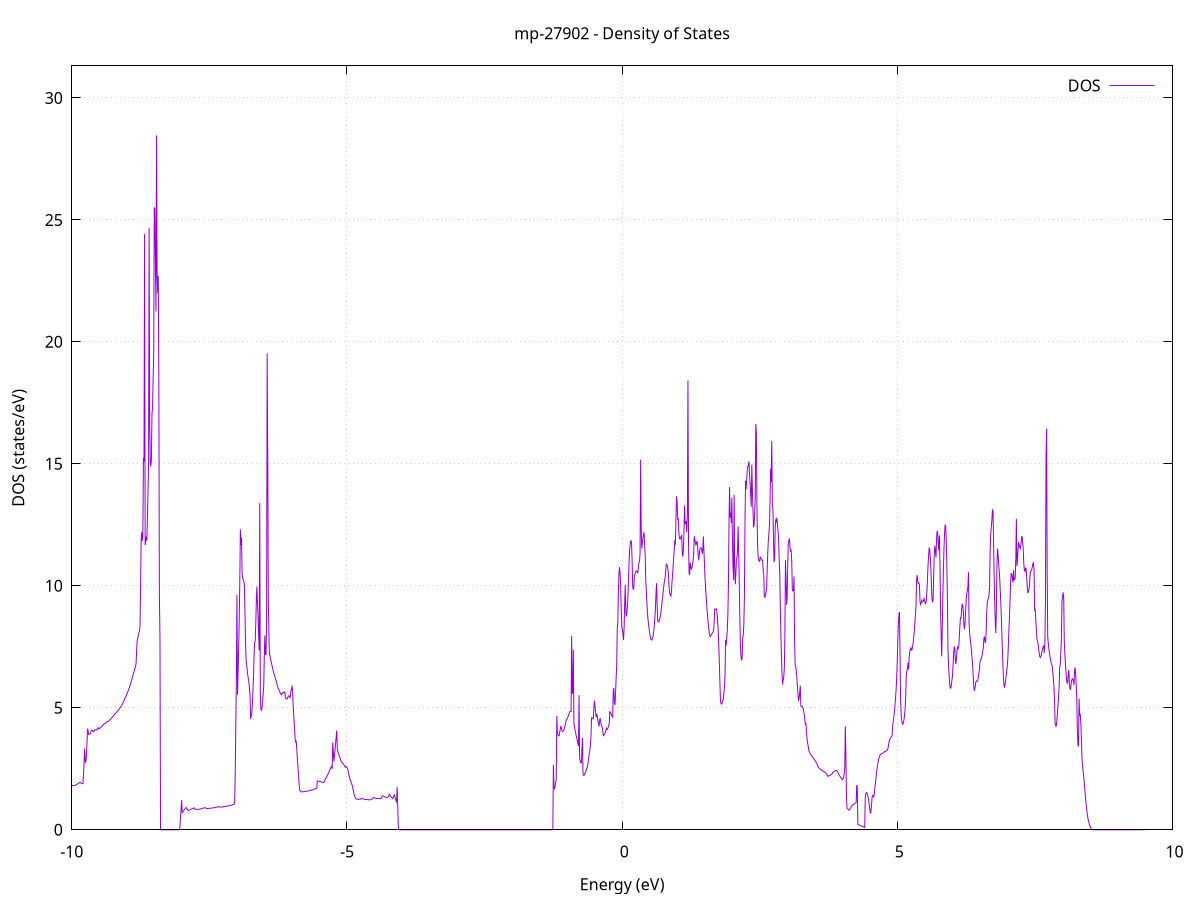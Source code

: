 set title 'mp-27902 - Density of States'
set xlabel 'Energy (eV)'
set ylabel 'DOS (states/eV)'
set grid
set xrange [-10:10]
set yrange [0:31.313]
set xzeroaxis lt -1
set terminal png size 800,600
set output 'mp-27902_dos_gnuplot.png'
plot '-' using 1:2 with lines title 'DOS'
-11.226100 0.000000
-11.215800 0.000000
-11.205400 0.000000
-11.195000 0.000000
-11.184700 0.000000
-11.174300 0.000000
-11.164000 0.000000
-11.153600 0.000000
-11.143200 0.000000
-11.132900 0.000000
-11.122500 0.000000
-11.112200 0.000000
-11.101800 0.000000
-11.091400 0.000000
-11.081100 0.000000
-11.070700 0.000000
-11.060400 0.000000
-11.050000 0.000000
-11.039600 0.000000
-11.029300 0.000000
-11.018900 0.000000
-11.008600 0.000000
-10.998200 0.000000
-10.987800 0.000000
-10.977500 0.000000
-10.967100 0.000000
-10.956800 0.000000
-10.946400 0.000000
-10.936000 0.000000
-10.925700 0.000000
-10.915300 0.000000
-10.905000 0.000000
-10.894600 0.000000
-10.884200 0.000000
-10.873900 0.000000
-10.863500 0.000000
-10.853200 0.000000
-10.842800 0.000000
-10.832400 0.000000
-10.822100 0.000000
-10.811700 0.000000
-10.801400 0.000000
-10.791000 0.000000
-10.780600 0.000000
-10.770300 0.000000
-10.759900 0.000000
-10.749600 0.000000
-10.739200 0.000000
-10.728800 0.000000
-10.718500 0.000000
-10.708100 0.000000
-10.697800 0.000000
-10.687400 0.000000
-10.677000 0.000000
-10.666700 0.000000
-10.656300 0.000000
-10.646000 0.000000
-10.635600 0.000000
-10.625200 0.000000
-10.614900 0.000000
-10.604500 0.000000
-10.594200 0.000000
-10.583800 0.000000
-10.573400 0.000000
-10.563100 0.000000
-10.552700 0.000000
-10.542400 0.000000
-10.532000 0.000000
-10.521600 0.000000
-10.511300 0.000000
-10.500900 0.000000
-10.490600 0.000000
-10.480200 0.000000
-10.469800 0.000000
-10.459500 0.000000
-10.449100 0.000000
-10.438800 0.000000
-10.428400 0.000000
-10.418000 0.000000
-10.407700 0.000000
-10.397300 0.000000
-10.387000 0.000000
-10.376600 0.000000
-10.366200 0.000000
-10.355900 0.000000
-10.345500 0.000000
-10.335200 0.000000
-10.324800 0.000000
-10.314400 0.000000
-10.304100 0.000000
-10.293700 0.000000
-10.283400 0.009000
-10.273000 0.409600
-10.262600 0.820700
-10.252300 1.566000
-10.241900 1.496900
-10.231600 1.945700
-10.221200 1.564400
-10.210800 1.635000
-10.200500 1.705500
-10.190100 1.776100
-10.179700 1.846600
-10.169400 1.884400
-10.159000 1.879300
-10.148700 1.852900
-10.138300 1.771900
-10.127900 1.741200
-10.117600 1.713500
-10.107200 1.729400
-10.096900 1.755600
-10.086500 1.781800
-10.076100 1.808000
-10.065800 1.834200
-10.055400 1.860400
-10.045100 1.886600
-10.034700 1.912900
-10.024300 1.864000
-10.014000 1.876200
-10.003600 1.814700
-9.993300 1.812900
-9.982900 1.811100
-9.972500 1.809200
-9.962200 1.807400
-9.951800 1.812400
-9.941500 1.818800
-9.931100 1.831500
-9.920700 1.846300
-9.910400 1.861100
-9.900000 1.875900
-9.889700 1.890600
-9.879300 1.905400
-9.868900 1.920200
-9.858600 1.935000
-9.848200 1.934800
-9.837900 1.930200
-9.827500 1.911100
-9.817100 1.894400
-9.806800 1.885500
-9.796400 1.893600
-9.786100 2.305800
-9.775700 2.817400
-9.765300 3.329600
-9.755000 2.753200
-9.744600 2.803400
-9.734300 3.018800
-9.723900 3.580900
-9.713500 4.145600
-9.703200 4.050100
-9.692800 3.906800
-9.682500 3.914500
-9.672100 3.922200
-9.661700 3.944600
-9.651400 4.016600
-9.641000 4.085400
-9.630700 4.078400
-9.620300 4.041300
-9.609900 4.017400
-9.599600 4.028100
-9.589200 4.064400
-9.578900 4.100700
-9.568500 4.093900
-9.558100 4.087200
-9.547800 4.110400
-9.537400 4.134300
-9.527100 4.160800
-9.516700 4.182100
-9.506300 4.134500
-9.496000 4.154100
-9.485600 4.173900
-9.475300 4.193700
-9.464900 4.213600
-9.454500 4.233600
-9.444200 4.261700
-9.433800 4.291300
-9.423500 4.321700
-9.413100 4.344500
-9.402700 4.355000
-9.392400 4.365500
-9.382000 4.385900
-9.371700 4.413000
-9.361300 4.433900
-9.350900 4.438500
-9.340600 4.441800
-9.330200 4.455000
-9.319900 4.477300
-9.309500 4.500800
-9.299100 4.525200
-9.288800 4.551300
-9.278400 4.577300
-9.268100 4.603300
-9.257700 4.629300
-9.247300 4.657200
-9.237000 4.687000
-9.226600 4.717500
-9.216300 4.739000
-9.205900 4.767400
-9.195500 4.795700
-9.185200 4.824100
-9.174800 4.852500
-9.164500 4.874900
-9.154100 4.905200
-9.143700 4.935500
-9.133400 4.965800
-9.123000 4.996100
-9.112600 5.028800
-9.102300 5.062900
-9.091900 5.097300
-9.081600 5.147300
-9.071200 5.189200
-9.060800 5.252900
-9.050500 5.302900
-9.040100 5.352800
-9.029800 5.401600
-9.019400 5.449800
-9.009000 5.504400
-8.998700 5.565700
-8.988300 5.624200
-8.978000 5.680400
-8.967600 5.738300
-8.957200 5.812500
-8.946900 5.885400
-8.936500 5.956500
-8.926200 6.035700
-8.915800 6.115400
-8.905400 6.195000
-8.895100 6.274700
-8.884700 6.358900
-8.874400 6.443400
-8.864000 6.527800
-8.853600 6.612300
-8.843300 6.701000
-8.832900 6.793500
-8.822600 7.293200
-8.812200 7.769200
-8.801800 7.836900
-8.791500 7.983600
-8.781100 8.070400
-8.770800 8.165500
-8.760400 8.331100
-8.750000 9.991200
-8.739700 11.857400
-8.729300 12.203200
-8.719000 11.844000
-8.708600 12.016100
-8.698200 15.240900
-8.687900 15.095700
-8.677500 24.425900
-8.667200 11.669300
-8.656800 11.831500
-8.646400 12.021000
-8.636100 11.856300
-8.625700 12.817000
-8.615400 13.823400
-8.605000 14.968400
-8.594600 24.678200
-8.584300 16.677100
-8.573900 15.069300
-8.563600 14.889100
-8.553200 15.202100
-8.542800 17.080800
-8.532500 17.257300
-8.522100 18.489900
-8.511800 19.453500
-8.501400 25.515400
-8.491000 25.431400
-8.480700 23.339000
-8.470300 21.246300
-8.460000 28.466200
-8.449600 22.792200
-8.439200 21.995000
-8.428900 22.690700
-8.418500 18.382800
-8.408200 9.642900
-8.397800 7.847300
-8.387400 0.000000
-8.377100 0.000000
-8.366700 0.000000
-8.356400 0.000000
-8.346000 0.000000
-8.335600 0.000000
-8.325300 0.000000
-8.314900 0.000000
-8.304600 0.000000
-8.294200 0.000000
-8.283800 0.000000
-8.273500 0.000000
-8.263100 0.000000
-8.252800 0.000000
-8.242400 0.000000
-8.232000 0.000000
-8.221700 0.000000
-8.211300 0.000000
-8.201000 0.000000
-8.190600 0.000000
-8.180200 0.000000
-8.169900 0.000000
-8.159500 0.000000
-8.149200 0.000000
-8.138800 0.000000
-8.128400 0.000000
-8.118100 0.000000
-8.107700 0.000000
-8.097400 0.000000
-8.087000 0.000000
-8.076600 0.000000
-8.066300 0.000000
-8.055900 0.000000
-8.045500 0.000000
-8.035200 0.122900
-8.024800 0.487600
-8.014500 0.852300
-8.004100 1.217100
-7.993700 0.706100
-7.983400 0.737000
-7.973000 0.767900
-7.962700 0.798800
-7.952300 0.829700
-7.941900 0.860600
-7.931600 0.891500
-7.921200 0.915700
-7.910900 0.879200
-7.900500 0.842600
-7.890100 0.806000
-7.879800 0.787700
-7.869400 0.799000
-7.859100 0.810400
-7.848700 0.821800
-7.838300 0.833100
-7.828000 0.844500
-7.817600 0.855800
-7.807300 0.867200
-7.796900 0.878500
-7.786500 0.889900
-7.776200 0.901200
-7.765800 0.844800
-7.755500 0.843600
-7.745100 0.842500
-7.734700 0.841400
-7.724400 0.840300
-7.714000 0.839200
-7.703700 0.838100
-7.693300 0.837200
-7.682900 0.843700
-7.672600 0.850100
-7.662200 0.856500
-7.651900 0.862900
-7.641500 0.869300
-7.631100 0.875800
-7.620800 0.882200
-7.610400 0.888600
-7.600100 0.895000
-7.589700 0.901400
-7.579300 0.904800
-7.569000 0.893400
-7.558600 0.882000
-7.548300 0.870700
-7.537900 0.868800
-7.527500 0.871500
-7.517200 0.874200
-7.506800 0.876900
-7.496500 0.879600
-7.486100 0.882300
-7.475700 0.885000
-7.465400 0.887700
-7.455000 0.890400
-7.444700 0.893000
-7.434300 0.896400
-7.423900 0.901300
-7.413600 0.906200
-7.403200 0.911100
-7.392900 0.916100
-7.382500 0.921000
-7.372100 0.925900
-7.361800 0.930800
-7.351400 0.935700
-7.341100 0.940600
-7.330700 0.945600
-7.320300 0.930700
-7.310000 0.931300
-7.299600 0.932000
-7.289300 0.932700
-7.278900 0.933300
-7.268500 0.934000
-7.258200 0.936000
-7.247800 0.940500
-7.237500 0.945100
-7.227100 0.949600
-7.216700 0.954100
-7.206400 0.958700
-7.196000 0.963200
-7.185700 0.967800
-7.175300 0.972300
-7.164900 0.976800
-7.154600 0.981400
-7.144200 0.985900
-7.133900 0.990500
-7.123500 0.996800
-7.113100 1.003500
-7.102800 1.010200
-7.092400 1.016800
-7.082100 1.023500
-7.071700 1.030100
-7.061300 1.036800
-7.051000 1.043600
-7.040600 1.147700
-7.030200 2.331800
-7.019900 4.274300
-7.009500 6.317200
-6.999200 9.633100
-6.988800 5.538900
-6.978400 6.454500
-6.968100 7.370100
-6.957700 8.634400
-6.947400 10.206000
-6.937000 12.313400
-6.926600 11.677900
-6.916300 11.981700
-6.905900 10.535300
-6.895600 10.323600
-6.885200 10.241900
-6.874800 10.160800
-6.864500 10.079400
-6.854100 9.031600
-6.843800 7.752400
-6.833400 6.981300
-6.823000 6.767800
-6.812700 6.554700
-6.802300 6.342100
-6.792000 6.185500
-6.781600 6.050500
-6.771200 5.775100
-6.760900 5.493000
-6.750500 4.537100
-6.740200 4.650600
-6.729800 4.768200
-6.719400 5.136200
-6.709100 5.634600
-6.698700 6.256600
-6.688400 7.095600
-6.678000 7.681600
-6.667600 7.730800
-6.657300 8.422900
-6.646900 9.407300
-6.636600 9.971300
-6.626200 9.231300
-6.615800 8.740500
-6.605500 7.980000
-6.595100 7.352800
-6.584800 13.386300
-6.574400 5.498000
-6.564000 4.924700
-6.553700 4.904800
-6.543300 4.982800
-6.533000 5.262800
-6.522600 5.577100
-6.512200 5.888500
-6.501900 7.143700
-6.491500 7.964100
-6.481200 7.184400
-6.470800 7.183300
-6.460400 8.633000
-6.450100 19.522400
-6.439700 15.475300
-6.429400 9.589900
-6.419000 8.082600
-6.408600 7.223800
-6.398300 7.111900
-6.387900 7.000100
-6.377600 6.888400
-6.367200 6.782500
-6.356800 6.679100
-6.346500 6.577500
-6.336100 6.483300
-6.325800 6.392500
-6.315400 6.317900
-6.305000 6.250000
-6.294700 6.157300
-6.284300 6.086900
-6.274000 5.998100
-6.263600 5.896600
-6.253200 5.825600
-6.242900 5.770300
-6.232500 5.714500
-6.222200 5.660200
-6.211800 5.608800
-6.201400 5.560500
-6.191100 5.531300
-6.180700 5.576100
-6.170400 5.618300
-6.160000 5.629000
-6.149600 5.619200
-6.139300 5.641300
-6.128900 5.652600
-6.118600 5.396600
-6.108200 5.370100
-6.097800 5.363400
-6.087500 5.363400
-6.077100 5.419700
-6.066800 5.460700
-6.056400 5.494100
-6.046000 5.469100
-6.035700 5.418800
-6.025300 5.548100
-6.015000 5.711600
-6.004600 5.794500
-5.994200 5.908300
-5.983900 5.480900
-5.973500 4.946400
-5.963100 4.544800
-5.952800 4.214000
-5.942400 3.743800
-5.932100 3.590400
-5.921700 3.618400
-5.911300 3.276600
-5.901000 2.912100
-5.890600 2.573600
-5.880300 2.262300
-5.869900 1.885300
-5.859500 1.628700
-5.849200 1.593800
-5.838800 1.571400
-5.828500 1.550800
-5.818100 1.554000
-5.807700 1.557200
-5.797400 1.560400
-5.787000 1.563600
-5.776700 1.566800
-5.766300 1.570000
-5.755900 1.573200
-5.745600 1.576500
-5.735200 1.580500
-5.724900 1.584700
-5.714500 1.588900
-5.704100 1.593900
-5.693800 1.599100
-5.683400 1.604200
-5.673100 1.609300
-5.662700 1.614500
-5.652300 1.619600
-5.642000 1.624800
-5.631600 1.629900
-5.621300 1.635100
-5.610900 1.642800
-5.600500 1.653500
-5.590200 1.664200
-5.579800 1.675300
-5.569500 1.689000
-5.559100 1.699600
-5.548700 1.709000
-5.538400 2.004300
-5.528000 1.999400
-5.517700 1.993100
-5.507300 1.986800
-5.496900 1.980600
-5.486600 1.974300
-5.476200 1.968100
-5.465900 1.961800
-5.455500 1.955600
-5.445100 1.949300
-5.434800 1.943100
-5.424400 1.937100
-5.414100 1.978200
-5.403700 2.022300
-5.393300 2.066500
-5.383000 2.110600
-5.372600 2.155700
-5.362300 2.202500
-5.351900 2.249500
-5.341500 2.296400
-5.331200 2.345800
-5.320800 2.405900
-5.310500 2.463500
-5.300100 2.514600
-5.289700 2.556000
-5.279400 2.602600
-5.269000 2.487800
-5.258700 3.583400
-5.248300 3.195100
-5.237900 2.804800
-5.227600 3.011300
-5.217200 3.274600
-5.206900 3.537900
-5.196500 3.801200
-5.186100 4.064500
-5.175800 3.298800
-5.165400 3.214600
-5.155100 3.137000
-5.144700 3.065900
-5.134300 3.000700
-5.124000 2.931700
-5.113600 2.857000
-5.103300 2.789500
-5.092900 2.765300
-5.082500 2.740600
-5.072200 2.714000
-5.061800 2.684300
-5.051500 2.648900
-5.041100 2.607000
-5.030700 2.566400
-5.020400 2.587000
-5.010000 2.588700
-4.999700 2.559200
-4.989300 2.509100
-4.978900 2.416500
-4.968600 2.304900
-4.958200 2.172600
-4.947800 2.086900
-4.937500 2.030600
-4.927100 1.969100
-4.916800 1.902300
-4.906400 1.830400
-4.896000 1.744200
-4.885700 1.613100
-4.875300 1.501200
-4.865000 1.410000
-4.854600 1.339400
-4.844200 1.289500
-4.833900 1.263200
-4.823500 1.258300
-4.813200 1.256000
-4.802800 1.253700
-4.792400 1.251400
-4.782100 1.249100
-4.771700 1.246800
-4.761400 1.245500
-4.751000 1.259800
-4.740600 1.274100
-4.730300 1.278100
-4.719900 1.272100
-4.709600 1.266100
-4.699200 1.260000
-4.688800 1.254000
-4.678500 1.250000
-4.668100 1.247200
-4.657800 1.244500
-4.647400 1.241800
-4.637000 1.239100
-4.626700 1.236400
-4.616300 1.233700
-4.606000 1.231000
-4.595600 1.228200
-4.585200 1.225500
-4.574900 1.229800
-4.564500 1.240000
-4.554200 1.250200
-4.543800 1.260500
-4.533400 1.270700
-4.523100 1.323500
-4.512700 1.316600
-4.502400 1.309800
-4.492000 1.302900
-4.481600 1.296100
-4.471300 1.289200
-4.460900 1.282400
-4.450600 1.277800
-4.440200 1.278900
-4.429800 1.280000
-4.419500 1.281100
-4.409100 1.282200
-4.398800 1.283300
-4.388400 1.284400
-4.378000 1.290200
-4.367700 1.340700
-4.357300 1.391100
-4.347000 1.395200
-4.336600 1.382200
-4.326200 1.369300
-4.315900 1.356400
-4.305500 1.343500
-4.295200 1.330500
-4.284800 1.317600
-4.274400 1.323300
-4.264100 1.332000
-4.253700 1.340700
-4.243400 1.349400
-4.233000 1.457500
-4.222600 1.428300
-4.212300 1.399100
-4.201900 1.369900
-4.191600 1.340700
-4.181200 1.311400
-4.170800 1.282200
-4.160500 1.303600
-4.150100 1.380000
-4.139800 1.432300
-4.129400 1.354600
-4.119000 1.277000
-4.108700 1.199300
-4.098300 1.121700
-4.088000 1.757800
-4.077600 0.946700
-4.067200 0.137500
-4.056900 0.000000
-4.046500 0.000000
-4.036200 0.000000
-4.025800 0.000000
-4.015400 0.000000
-4.005100 0.000000
-3.994700 0.000000
-3.984400 0.000000
-3.974000 0.000000
-3.963600 0.000000
-3.953300 0.000000
-3.942900 0.000000
-3.932600 0.000000
-3.922200 0.000000
-3.911800 0.000000
-3.901500 0.000000
-3.891100 0.000000
-3.880700 0.000000
-3.870400 0.000000
-3.860000 0.000000
-3.849700 0.000000
-3.839300 0.000000
-3.828900 0.000000
-3.818600 0.000000
-3.808200 0.000000
-3.797900 0.000000
-3.787500 0.000000
-3.777100 0.000000
-3.766800 0.000000
-3.756400 0.000000
-3.746100 0.000000
-3.735700 0.000000
-3.725300 0.000000
-3.715000 0.000000
-3.704600 0.000000
-3.694300 0.000000
-3.683900 0.000000
-3.673500 0.000000
-3.663200 0.000000
-3.652800 0.000000
-3.642500 0.000000
-3.632100 0.000000
-3.621700 0.000000
-3.611400 0.000000
-3.601000 0.000000
-3.590700 0.000000
-3.580300 0.000000
-3.569900 0.000000
-3.559600 0.000000
-3.549200 0.000000
-3.538900 0.000000
-3.528500 0.000000
-3.518100 0.000000
-3.507800 0.000000
-3.497400 0.000000
-3.487100 0.000000
-3.476700 0.000000
-3.466300 0.000000
-3.456000 0.000000
-3.445600 0.000000
-3.435300 0.000000
-3.424900 0.000000
-3.414500 0.000000
-3.404200 0.000000
-3.393800 0.000000
-3.383500 0.000000
-3.373100 0.000000
-3.362700 0.000000
-3.352400 0.000000
-3.342000 0.000000
-3.331700 0.000000
-3.321300 0.000000
-3.310900 0.000000
-3.300600 0.000000
-3.290200 0.000000
-3.279900 0.000000
-3.269500 0.000000
-3.259100 0.000000
-3.248800 0.000000
-3.238400 0.000000
-3.228100 0.000000
-3.217700 0.000000
-3.207300 0.000000
-3.197000 0.000000
-3.186600 0.000000
-3.176300 0.000000
-3.165900 0.000000
-3.155500 0.000000
-3.145200 0.000000
-3.134800 0.000000
-3.124500 0.000000
-3.114100 0.000000
-3.103700 0.000000
-3.093400 0.000000
-3.083000 0.000000
-3.072700 0.000000
-3.062300 0.000000
-3.051900 0.000000
-3.041600 0.000000
-3.031200 0.000000
-3.020900 0.000000
-3.010500 0.000000
-3.000100 0.000000
-2.989800 0.000000
-2.979400 0.000000
-2.969100 0.000000
-2.958700 0.000000
-2.948300 0.000000
-2.938000 0.000000
-2.927600 0.000000
-2.917300 0.000000
-2.906900 0.000000
-2.896500 0.000000
-2.886200 0.000000
-2.875800 0.000000
-2.865400 0.000000
-2.855100 0.000000
-2.844700 0.000000
-2.834400 0.000000
-2.824000 0.000000
-2.813600 0.000000
-2.803300 0.000000
-2.792900 0.000000
-2.782600 0.000000
-2.772200 0.000000
-2.761800 0.000000
-2.751500 0.000000
-2.741100 0.000000
-2.730800 0.000000
-2.720400 0.000000
-2.710000 0.000000
-2.699700 0.000000
-2.689300 0.000000
-2.679000 0.000000
-2.668600 0.000000
-2.658200 0.000000
-2.647900 0.000000
-2.637500 0.000000
-2.627200 0.000000
-2.616800 0.000000
-2.606400 0.000000
-2.596100 0.000000
-2.585700 0.000000
-2.575400 0.000000
-2.565000 0.000000
-2.554600 0.000000
-2.544300 0.000000
-2.533900 0.000000
-2.523600 0.000000
-2.513200 0.000000
-2.502800 0.000000
-2.492500 0.000000
-2.482100 0.000000
-2.471800 0.000000
-2.461400 0.000000
-2.451000 0.000000
-2.440700 0.000000
-2.430300 0.000000
-2.420000 0.000000
-2.409600 0.000000
-2.399200 0.000000
-2.388900 0.000000
-2.378500 0.000000
-2.368200 0.000000
-2.357800 0.000000
-2.347400 0.000000
-2.337100 0.000000
-2.326700 0.000000
-2.316400 0.000000
-2.306000 0.000000
-2.295600 0.000000
-2.285300 0.000000
-2.274900 0.000000
-2.264600 0.000000
-2.254200 0.000000
-2.243800 0.000000
-2.233500 0.000000
-2.223100 0.000000
-2.212800 0.000000
-2.202400 0.000000
-2.192000 0.000000
-2.181700 0.000000
-2.171300 0.000000
-2.161000 0.000000
-2.150600 0.000000
-2.140200 0.000000
-2.129900 0.000000
-2.119500 0.000000
-2.109200 0.000000
-2.098800 0.000000
-2.088400 0.000000
-2.078100 0.000000
-2.067700 0.000000
-2.057400 0.000000
-2.047000 0.000000
-2.036600 0.000000
-2.026300 0.000000
-2.015900 0.000000
-2.005600 0.000000
-1.995200 0.000000
-1.984800 0.000000
-1.974500 0.000000
-1.964100 0.000000
-1.953800 0.000000
-1.943400 0.000000
-1.933000 0.000000
-1.922700 0.000000
-1.912300 0.000000
-1.902000 0.000000
-1.891600 0.000000
-1.881200 0.000000
-1.870900 0.000000
-1.860500 0.000000
-1.850200 0.000000
-1.839800 0.000000
-1.829400 0.000000
-1.819100 0.000000
-1.808700 0.000000
-1.798300 0.000000
-1.788000 0.000000
-1.777600 0.000000
-1.767300 0.000000
-1.756900 0.000000
-1.746500 0.000000
-1.736200 0.000000
-1.725800 0.000000
-1.715500 0.000000
-1.705100 0.000000
-1.694700 0.000000
-1.684400 0.000000
-1.674000 0.000000
-1.663700 0.000000
-1.653300 0.000000
-1.642900 0.000000
-1.632600 0.000000
-1.622200 0.000000
-1.611900 0.000000
-1.601500 0.000000
-1.591100 0.000000
-1.580800 0.000000
-1.570400 0.000000
-1.560100 0.000000
-1.549700 0.000000
-1.539300 0.000000
-1.529000 0.000000
-1.518600 0.000000
-1.508300 0.000000
-1.497900 0.000000
-1.487500 0.000000
-1.477200 0.000000
-1.466800 0.000000
-1.456500 0.000000
-1.446100 0.000000
-1.435700 0.000000
-1.425400 0.000000
-1.415000 0.000000
-1.404700 0.000000
-1.394300 0.000000
-1.383900 0.000000
-1.373600 0.000000
-1.363200 0.000000
-1.352900 0.000000
-1.342500 0.000000
-1.332100 0.000000
-1.321800 0.000000
-1.311400 0.000000
-1.301100 0.000000
-1.290700 0.000000
-1.280300 0.000000
-1.270000 0.000000
-1.259600 0.000000
-1.249300 2.661400
-1.238900 1.779600
-1.228500 1.658100
-1.218200 1.792400
-1.207800 1.930200
-1.197500 2.071500
-1.187100 4.667300
-1.176700 3.973800
-1.166400 3.888700
-1.156000 3.844900
-1.145700 3.854700
-1.135300 3.986800
-1.124900 4.124500
-1.114600 4.250900
-1.104200 4.176000
-1.093900 4.054700
-1.083500 4.023100
-1.073100 4.049600
-1.062800 4.079200
-1.052400 4.132200
-1.042100 4.223800
-1.031700 4.334800
-1.021300 4.446300
-1.011000 4.518300
-1.000600 4.547600
-0.990300 4.592600
-0.979900 4.657000
-0.969500 4.723400
-0.959200 4.801700
-0.948800 4.847200
-0.938500 4.853600
-0.928100 4.846000
-0.917700 7.947500
-0.907400 5.580700
-0.897000 5.633200
-0.886700 7.377600
-0.876300 4.373300
-0.865900 4.194800
-0.855600 4.083200
-0.845200 3.971900
-0.834900 3.862300
-0.824500 3.755100
-0.814100 3.648000
-0.803800 3.541200
-0.793400 3.434500
-0.783100 5.518600
-0.772700 2.906800
-0.762300 2.827900
-0.752000 2.750300
-0.741600 2.737300
-0.731200 3.266300
-0.720900 3.761000
-0.710500 2.257000
-0.700200 2.230000
-0.689800 2.237100
-0.679400 2.289900
-0.669100 2.349100
-0.658700 2.406900
-0.648400 2.464900
-0.638000 2.532000
-0.627600 2.639100
-0.617300 2.790000
-0.606900 2.958100
-0.596600 3.126800
-0.586200 3.296000
-0.575800 3.465600
-0.565500 3.886000
-0.555100 4.593000
-0.544800 4.582200
-0.534400 4.563300
-0.524000 4.546900
-0.513700 4.958900
-0.503300 5.284600
-0.493000 5.048200
-0.482600 4.818000
-0.472200 4.613700
-0.461900 4.751200
-0.451500 4.651200
-0.441200 4.485400
-0.430800 4.339700
-0.420400 4.233100
-0.410100 4.476900
-0.399700 4.579500
-0.389400 4.416000
-0.379000 4.310500
-0.368600 4.240500
-0.358300 4.178500
-0.347900 3.957300
-0.337600 3.861100
-0.327200 3.894600
-0.316800 3.939700
-0.306500 3.994900
-0.296100 4.076000
-0.285800 4.158000
-0.275400 4.110700
-0.265000 4.119200
-0.254700 4.197100
-0.244300 4.275000
-0.234000 4.353000
-0.223600 4.859300
-0.213200 4.806300
-0.202900 4.753700
-0.192500 4.701500
-0.182200 4.649700
-0.171800 4.619700
-0.161400 5.716100
-0.151100 5.812600
-0.140700 5.220600
-0.130400 5.115500
-0.120000 5.572800
-0.109600 6.202200
-0.099300 6.720300
-0.088900 8.256200
-0.078600 8.484700
-0.068200 9.777000
-0.057800 10.505800
-0.047500 10.762100
-0.037100 10.521600
-0.026800 9.946000
-0.016400 9.059100
-0.006000 8.276800
0.004300 8.269200
0.014700 7.984900
0.025000 7.777600
0.035400 8.238200
0.045800 9.262200
0.056100 10.031400
0.066500 8.970300
0.076800 8.740900
0.087200 8.900400
0.097600 9.227400
0.107900 9.746200
0.118300 10.465500
0.128600 11.137500
0.139000 11.554000
0.149400 11.775000
0.159700 11.866000
0.170100 11.781700
0.180400 11.103000
0.190800 9.988400
0.201200 9.865000
0.211500 9.881200
0.221900 10.390000
0.232200 10.482500
0.242600 10.544200
0.253000 10.592300
0.263300 10.608700
0.273700 10.566200
0.284100 10.538500
0.294400 10.738500
0.304800 10.943000
0.315100 10.999400
0.325500 11.319600
0.335900 15.171500
0.346200 12.382000
0.356600 11.529800
0.366900 11.746400
0.377300 11.961400
0.387700 12.074800
0.398000 12.195900
0.408400 11.721100
0.418700 11.239000
0.429100 10.218200
0.439500 9.790000
0.449800 9.325100
0.460200 8.869300
0.470500 8.610000
0.480900 8.391300
0.491300 8.203900
0.501600 8.044900
0.512000 7.900700
0.522300 7.809300
0.532700 7.775500
0.543100 7.790700
0.553400 7.849100
0.563800 7.964800
0.574100 8.138400
0.584500 8.375900
0.594900 8.687600
0.605200 9.092100
0.615600 9.732100
0.625900 10.106900
0.636300 9.164200
0.646700 8.560300
0.657000 8.526100
0.667400 8.521800
0.677700 8.599600
0.688100 8.690500
0.698500 8.779900
0.708800 9.001600
0.719200 9.219300
0.729500 9.429700
0.739900 9.642500
0.750300 9.853500
0.760600 10.063500
0.771000 10.216800
0.781300 10.334900
0.791700 10.646200
0.802100 10.887900
0.812400 10.857500
0.822800 10.812200
0.833100 10.648700
0.843500 10.407200
0.853900 9.888500
0.864200 9.696700
0.874600 9.622600
0.884900 9.575300
0.895300 9.741400
0.905700 10.156300
0.916000 10.431400
0.926400 10.808300
0.936700 11.157700
0.947100 11.492200
0.957500 11.884900
0.967800 11.682700
0.978200 12.776200
0.988500 13.673100
0.998900 13.442400
1.009300 12.724900
1.019600 12.746500
1.030000 12.209700
1.040300 11.948300
1.050700 11.920700
1.061100 11.925300
1.071400 12.035900
1.081800 12.080100
1.092100 11.378300
1.102500 11.197700
1.112900 11.474100
1.123200 12.187900
1.133600 13.295100
1.143900 12.520300
1.154300 12.595100
1.164700 12.654600
1.175000 12.194200
1.185400 13.008500
1.195700 18.417400
1.206100 11.773100
1.216500 10.512700
1.226800 10.448100
1.237200 10.957800
1.247500 10.769300
1.257900 10.688800
1.268300 10.748500
1.278600 10.871600
1.289000 11.030400
1.299300 11.333500
1.309700 12.033400
1.320100 11.907200
1.330400 11.786900
1.340800 11.654400
1.351200 11.763200
1.361500 11.839000
1.371900 11.614300
1.382200 11.243800
1.392600 11.042600
1.403000 11.313300
1.413300 11.501700
1.423700 11.561900
1.434000 11.554900
1.444400 11.513300
1.454800 11.305000
1.465100 11.480900
1.475500 12.023600
1.485800 11.455100
1.496200 10.861900
1.506600 10.313200
1.516900 9.880200
1.527300 9.544100
1.537600 9.184800
1.548000 8.871100
1.558400 8.601300
1.568700 8.360700
1.579100 8.152100
1.589400 7.984400
1.599800 7.914800
1.610200 7.953500
1.620500 7.999300
1.630900 8.037800
1.641200 8.071400
1.651600 8.110900
1.662000 8.174600
1.672300 8.518800
1.682700 9.047700
1.693000 9.034900
1.703400 9.048500
1.713800 9.052700
1.724100 8.887600
1.734500 8.593100
1.744800 8.152800
1.755200 7.580900
1.765600 6.889200
1.775900 6.061300
1.786300 5.302400
1.796600 5.178600
1.807000 5.150800
1.817400 5.208300
1.827700 5.282700
1.838100 5.383800
1.848400 5.565000
1.858800 5.837200
1.869200 6.304200
1.879500 7.777400
1.889900 7.556800
1.900200 7.867100
1.910600 8.163200
1.921000 8.830700
1.931300 10.033700
1.941700 12.564500
1.952000 14.048100
1.962400 12.794500
1.972800 12.993300
1.983100 12.569400
1.993500 13.612800
2.003800 11.932000
2.014200 10.829200
2.024600 10.238800
2.034900 13.731300
2.045300 10.842200
2.055600 10.063800
2.066000 10.464600
2.076400 11.082800
2.086700 11.151700
2.097100 11.459500
2.107400 12.436500
2.117800 11.336800
2.128200 10.159100
2.138500 8.658200
2.148900 7.574000
2.159200 7.162900
2.169600 6.944000
2.180000 7.026600
2.190300 7.812700
2.200700 8.008000
2.211000 8.414700
2.221400 9.538300
2.231800 12.546100
2.242100 14.297500
2.252500 13.956300
2.262800 14.373200
2.273200 14.724100
2.283600 14.874300
2.293900 14.956900
2.304300 15.100300
2.314600 14.535800
2.325000 14.212300
2.335400 13.747800
2.345700 13.243100
2.356100 14.966600
2.366500 13.943700
2.376800 13.171600
2.387200 12.405700
2.397500 12.469700
2.407900 12.972500
2.418300 13.652300
2.428600 16.635800
2.439000 16.301600
2.449300 13.312900
2.459700 11.786900
2.470100 11.222400
2.480400 11.090400
2.490800 11.001000
2.501100 11.027400
2.511500 11.190400
2.521900 11.126500
2.532200 11.098000
2.542600 11.043600
2.552900 11.049100
2.563300 10.540800
2.573700 10.457500
2.584000 9.549700
2.594400 9.533800
2.604700 9.642800
2.615100 9.764200
2.625500 9.891600
2.635800 10.663500
2.646200 11.371400
2.656500 11.875600
2.666900 12.143400
2.677300 12.501400
2.687600 13.538800
2.698000 14.790200
2.708300 14.254900
2.718700 15.929800
2.729100 13.346000
2.739400 13.191700
2.749800 11.923700
2.760100 10.970800
2.770500 11.092800
2.780900 12.417900
2.791200 12.692200
2.801600 12.643900
2.811900 12.799000
2.822300 12.509300
2.832700 12.241000
2.843000 11.950600
2.853400 11.120100
2.863700 10.516000
2.874100 9.114700
2.884500 7.993700
2.894800 7.064800
2.905200 6.398900
2.915500 5.953200
2.925900 6.145600
2.936300 6.254000
2.946600 6.585800
2.957000 7.975500
2.967300 11.044300
2.977700 10.353200
2.988100 9.223500
2.998400 9.525600
3.008800 10.865300
3.019100 11.745100
3.029500 11.847100
3.039900 11.941100
3.050200 11.576400
3.060600 11.424600
3.070900 11.453500
3.081300 11.032400
3.091700 9.861100
3.102000 9.789700
3.112400 9.815900
3.122700 10.383100
3.133100 7.833600
3.143500 6.732200
3.153800 6.684000
3.164200 6.521000
3.174500 6.225400
3.184900 5.883300
3.195300 5.574200
3.205600 5.286900
3.216000 5.410900
3.226300 5.613300
3.236700 5.912800
3.247100 5.070900
3.257400 5.054200
3.267800 5.065500
3.278100 5.038900
3.288500 4.974300
3.298900 4.867500
3.309200 4.715600
3.319600 4.518600
3.329900 4.321500
3.340300 4.340500
3.350700 3.950300
3.361000 3.697600
3.371400 3.541500
3.381700 3.404700
3.392100 3.247900
3.402500 3.181800
3.412800 3.136100
3.423200 3.099300
3.433600 3.063400
3.443900 3.028400
3.454300 2.994400
3.464600 2.961300
3.475000 2.929200
3.485400 2.898000
3.495700 2.867700
3.506100 2.836100
3.516400 2.800800
3.526800 2.764500
3.537200 2.715300
3.547500 2.659500
3.557900 2.604700
3.568200 2.557200
3.578600 2.530100
3.589000 2.502900
3.599300 2.474800
3.609700 2.461700
3.620000 2.450800
3.630400 2.436500
3.640800 2.420100
3.651100 2.403500
3.661500 2.386700
3.671800 2.369700
3.682200 2.352500
3.692600 2.335000
3.702900 2.317400
3.713300 2.294700
3.723600 2.260500
3.734000 2.215100
3.744400 2.187800
3.754700 2.217800
3.765100 2.224900
3.775400 2.234600
3.785800 2.246600
3.796200 2.260300
3.806500 2.276500
3.816900 2.294900
3.827200 2.349300
3.837600 2.361600
3.848000 2.376000
3.858300 2.392500
3.868700 2.411200
3.879000 2.431700
3.889400 2.436400
3.899800 2.426700
3.910100 2.396700
3.920500 2.351800
3.930800 2.304100
3.941200 2.257300
3.951600 2.216200
3.961900 2.177500
3.972300 2.141000
3.982600 2.106900
3.993000 2.076000
4.003400 2.049000
4.013700 2.095100
4.024100 2.168100
4.034400 2.302700
4.044800 2.557900
4.055200 4.240600
4.065500 3.101300
4.075900 1.361200
4.086200 0.881400
4.096600 0.860200
4.107000 0.839200
4.117300 0.807200
4.127700 0.803900
4.138000 0.843100
4.148400 0.882700
4.158800 0.922700
4.169100 0.963000
4.179500 1.001200
4.189800 1.017200
4.200200 1.033100
4.210600 1.048900
4.220900 1.064600
4.231300 1.080100
4.241600 1.095500
4.252000 1.110800
4.262400 1.831900
4.272700 1.748100
4.283100 0.217300
4.293400 0.207400
4.303800 0.197400
4.314200 0.187500
4.324500 0.177600
4.334900 0.167600
4.345200 0.157700
4.355600 0.147700
4.366000 0.137800
4.376300 0.127900
4.386700 0.117900
4.397000 0.108000
4.407400 0.098000
4.417800 1.308900
4.428100 1.502900
4.438500 1.527000
4.448800 1.496300
4.459200 1.430400
4.469600 1.329100
4.479900 1.192400
4.490300 1.022300
4.500700 0.840100
4.511000 0.662400
4.521400 0.764100
4.531700 1.048700
4.542100 1.347700
4.552500 1.407900
4.562800 1.364800
4.573200 1.342000
4.583500 1.495400
4.593900 1.757900
4.604300 1.961800
4.614600 2.171800
4.625000 2.380300
4.635300 2.563000
4.645700 2.715300
4.656100 2.839500
4.666400 2.937200
4.676800 3.009600
4.687100 3.061600
4.697500 3.093600
4.707900 3.110200
4.718200 3.122000
4.728600 3.132700
4.738900 3.149600
4.749300 3.172600
4.759700 3.195100
4.770000 3.200500
4.780400 3.209700
4.790700 3.222200
4.801100 3.238100
4.811500 3.261500
4.821800 3.276700
4.832200 3.353500
4.842500 3.525000
4.852900 3.630100
4.863300 3.698500
4.873600 3.751100
4.884000 3.790200
4.894300 3.818600
4.904700 3.847500
4.915100 4.283100
4.925400 4.432500
4.935800 4.613800
4.946100 4.827100
4.956500 5.068600
4.966900 5.363500
4.977200 5.733200
4.987600 6.175200
4.997900 6.820600
5.008300 7.682100
5.018700 8.401900
5.029000 8.814900
5.039400 8.932300
5.049700 7.104700
5.060100 5.293300
5.070500 4.696800
5.080800 4.465400
5.091200 4.338200
5.101500 4.329500
5.111900 4.412400
5.122300 4.534100
5.132600 4.728700
5.143000 5.006500
5.153300 5.524500
5.163700 6.381500
5.174100 6.496000
5.184400 6.612700
5.194800 6.847800
5.205100 6.566000
5.215500 7.044400
5.225900 7.301500
5.236200 7.418800
5.246600 7.458400
5.256900 7.366800
5.267300 7.383600
5.277700 7.511800
5.288000 7.681300
5.298400 7.919600
5.308700 8.125800
5.319100 8.472100
5.329500 8.839900
5.339800 9.162900
5.350200 10.233500
5.360500 10.439000
5.370900 10.204000
5.381300 10.097700
5.391600 10.113600
5.402000 10.035800
5.412300 9.362500
5.422700 9.238300
5.433100 9.290300
5.443400 9.404700
5.453800 9.347800
5.464100 9.350900
5.474500 9.372600
5.484900 9.480300
5.495200 9.418400
5.505600 9.298500
5.516000 9.276100
5.526300 9.392500
5.536700 9.725600
5.547000 10.233800
5.557400 10.809000
5.567800 11.207800
5.578100 11.544400
5.588500 11.504400
5.598800 11.147900
5.609200 10.754500
5.619600 10.042900
5.629900 9.462000
5.640300 9.328100
5.650600 9.469100
5.661000 10.443500
5.671400 11.361900
5.681700 11.639800
5.692100 11.379900
5.702400 11.166800
5.712800 11.946600
5.723200 12.257000
5.733500 12.144200
5.743900 11.733900
5.754200 11.446100
5.764600 12.069700
5.775000 10.909200
5.785300 8.999900
5.795700 8.017800
5.806000 7.108500
5.816400 8.202200
5.826800 9.521100
5.837100 10.674000
5.847500 11.511300
5.857800 12.114400
5.868200 12.481800
5.878600 12.469700
5.888900 11.870600
5.899300 10.953400
5.909600 9.644100
5.920000 7.449500
5.930400 6.762800
5.940700 6.334000
5.951100 6.002300
5.961400 5.806400
5.971800 5.806100
5.982200 5.960600
5.992500 6.147800
6.002900 6.324600
6.013200 6.781400
6.023600 7.231300
6.034000 7.512900
6.044300 7.441900
6.054700 6.938500
6.065000 6.799200
6.075400 7.073200
6.085800 7.380200
6.096100 7.482300
6.106500 7.418300
6.116800 7.510600
6.127200 7.923600
6.137600 8.389800
6.147900 8.703200
6.158300 8.700700
6.168600 9.039500
6.179000 9.242500
6.189400 9.224300
6.199700 8.936900
6.210100 8.403500
6.220400 8.227600
6.230800 8.489800
6.241200 8.944200
6.251500 9.466900
6.261900 9.672900
6.272200 9.806200
6.282600 9.967700
6.293000 10.555000
6.303300 8.480000
6.313700 8.097200
6.324000 7.848800
6.334400 7.621200
6.344800 7.380200
6.355100 7.126600
6.365500 6.838000
6.375800 6.444200
6.386200 6.002000
6.396600 5.695300
6.406900 5.762300
6.417300 5.902500
6.427600 6.074800
6.438000 6.095900
6.448400 6.084300
6.458700 6.133400
6.469100 6.224100
6.479400 6.368400
6.489800 6.551600
6.500200 6.836400
6.510500 6.967700
6.520900 6.979500
6.531200 7.055900
6.541600 7.174100
6.552000 7.312500
6.562300 7.459700
6.572700 7.837800
6.583100 7.922800
6.593400 7.725500
6.603800 7.656400
6.614100 8.115000
6.624500 8.874000
6.634900 9.366300
6.645200 9.398100
6.655600 9.523100
6.665900 9.585100
6.676300 9.983000
6.686700 11.500700
6.697000 12.133000
6.707400 12.407400
6.717700 12.677100
6.728100 13.134200
6.738500 13.051800
6.748800 11.811500
6.759200 10.431800
6.769500 9.320300
6.779900 8.512700
6.790300 8.061500
6.800600 9.180900
6.811000 10.944300
6.821300 11.528300
6.831700 11.257700
6.842100 10.869700
6.852400 10.599000
6.862800 10.197000
6.873100 9.670900
6.883500 9.110700
6.893900 8.440700
6.904200 7.733600
6.914600 7.003400
6.924900 6.395400
6.935300 6.012900
6.945700 5.822900
6.956000 5.924400
6.966400 6.098600
6.976700 6.277500
6.987100 6.466300
6.997500 6.695300
7.007800 7.029900
7.018200 7.603100
7.028500 8.225100
7.038900 8.801200
7.049300 9.469000
7.059600 10.210700
7.070000 10.521100
7.080300 10.455700
7.090700 10.313100
7.101100 10.130100
7.111400 10.640700
7.121800 10.243900
7.132100 10.255700
7.142500 10.340800
7.152900 11.127700
7.163200 12.743100
7.173600 10.809300
7.183900 11.066800
7.194300 11.510400
7.204700 11.794500
7.215000 11.690200
7.225400 11.580700
7.235700 11.526600
7.246100 11.666900
7.256500 11.979400
7.266800 12.035900
7.277200 11.772000
7.287500 11.529600
7.297900 10.930300
7.308300 10.642000
7.318600 10.593700
7.329000 10.730700
7.339300 10.707900
7.349700 10.384100
7.360100 10.006500
7.370400 9.703200
7.380800 9.768700
7.391100 9.831700
7.401500 10.047000
7.411900 10.433400
7.422200 10.588500
7.432600 10.625600
7.442900 10.685700
7.453300 10.773300
7.463700 10.919900
7.474000 10.944200
7.484400 10.661800
7.494700 8.962700
7.505100 9.009200
7.515500 8.662700
7.525800 8.220100
7.536200 7.868100
7.546500 7.705200
7.556900 7.652400
7.567300 7.431000
7.577600 7.245100
7.588000 7.092000
7.598400 7.062400
7.608700 7.108100
7.619100 7.199000
7.629400 7.304600
7.639800 7.418600
7.650200 7.496500
7.660500 7.553200
7.670900 7.253700
7.681200 7.618900
7.691600 9.429600
7.702000 15.241300
7.712300 16.435300
7.722700 10.597600
7.733000 7.905000
7.743400 7.643700
7.753800 7.413000
7.764100 7.237700
7.774500 7.085600
7.784800 6.955400
7.795200 6.846900
7.805600 6.759600
7.815900 6.693700
7.826300 6.461300
7.836600 6.135400
7.847000 5.822900
7.857400 5.243600
7.867700 4.352600
7.878100 4.255600
7.888400 4.250600
7.898800 4.467000
7.909200 4.774000
7.919500 5.105800
7.929900 5.451500
7.940200 5.902200
7.950600 6.680600
7.961000 6.759100
7.971300 7.303300
7.981700 7.855800
7.992000 9.373900
8.002400 9.510000
8.012800 9.727900
8.023100 9.562900
8.033500 7.741800
8.043800 7.230100
8.054200 6.794600
8.064600 6.442400
8.074900 6.173600
8.085300 6.006200
8.095600 6.036400
8.106000 6.400000
8.116400 6.550600
8.126700 5.971400
8.137100 5.771200
8.147400 5.758200
8.157800 5.969300
8.168200 6.119000
8.178500 6.189500
8.188900 6.183700
8.199200 6.095500
8.209600 5.932200
8.220000 6.513400
8.230300 6.650700
8.240700 6.357500
8.251000 5.898100
8.261400 5.331200
8.271800 4.002400
8.282100 3.484100
8.292500 3.416500
8.302800 5.375500
8.313200 4.660100
8.323600 4.757600
8.333900 4.387800
8.344300 3.758500
8.354600 2.952800
8.365000 2.653000
8.375400 2.405400
8.385700 2.210000
8.396100 1.967400
8.406400 1.649000
8.416800 1.362600
8.427200 1.108400
8.437500 0.886300
8.447900 0.696300
8.458200 0.538400
8.468600 0.412600
8.479000 0.315600
8.489300 0.232900
8.499700 0.162700
8.510000 0.105100
8.520400 0.060000
8.530800 0.027400
8.541100 0.007500
8.551500 0.000100
8.561800 0.000000
8.572200 0.000000
8.582600 0.000000
8.592900 0.000000
8.603300 0.000000
8.613600 0.000000
8.624000 0.000000
8.634400 0.000000
8.644700 0.000000
8.655100 0.000000
8.665500 0.000000
8.675800 0.000000
8.686200 0.000000
8.696500 0.000000
8.706900 0.000000
8.717300 0.000000
8.727600 0.000000
8.738000 0.000000
8.748300 0.000000
8.758700 0.000000
8.769100 0.000000
8.779400 0.000000
8.789800 0.000000
8.800100 0.000000
8.810500 0.000000
8.820900 0.000000
8.831200 0.000000
8.841600 0.000000
8.851900 0.000000
8.862300 0.000000
8.872700 0.000000
8.883000 0.000000
8.893400 0.000000
8.903700 0.000000
8.914100 0.000000
8.924500 0.000000
8.934800 0.000000
8.945200 0.000000
8.955500 0.000000
8.965900 0.000000
8.976300 0.000000
8.986600 0.000000
8.997000 0.000000
9.007300 0.000000
9.017700 0.000000
9.028100 0.000000
9.038400 0.000000
9.048800 0.000000
9.059100 0.000000
9.069500 0.000000
9.079900 0.000000
9.090200 0.000000
9.100600 0.000000
9.110900 0.000000
9.121300 0.000000
9.131700 0.000000
9.142000 0.000000
9.152400 0.000000
9.162700 0.000000
9.173100 0.000000
9.183500 0.000000
9.193800 0.000000
9.204200 0.000000
9.214500 0.000000
9.224900 0.000000
9.235300 0.000000
9.245600 0.000000
9.256000 0.000000
9.266300 0.000000
9.276700 0.000000
9.287100 0.000000
9.297400 0.000000
9.307800 0.000000
9.318100 0.000000
9.328500 0.000000
9.338900 0.000000
9.349200 0.000000
9.359600 0.000000
9.369900 0.000000
9.380300 0.000000
9.390700 0.000000
9.401000 0.000000
9.411400 0.000000
9.421700 0.000000
9.432100 0.000000
9.442500 0.000000
9.452800 0.000000
9.463200 0.000000
9.473500 0.000000
9.483900 0.000000
9.494300 0.000000
e
